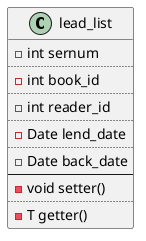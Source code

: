 @startuml
class lead_list{
    -int sernum
    ..
    -int book_id
    ..
    -int reader_id
    ..
    -Date lend_date
    ..
    -Date back_date
    --
    -void setter()
    ..
    -T getter()
}

@enduml